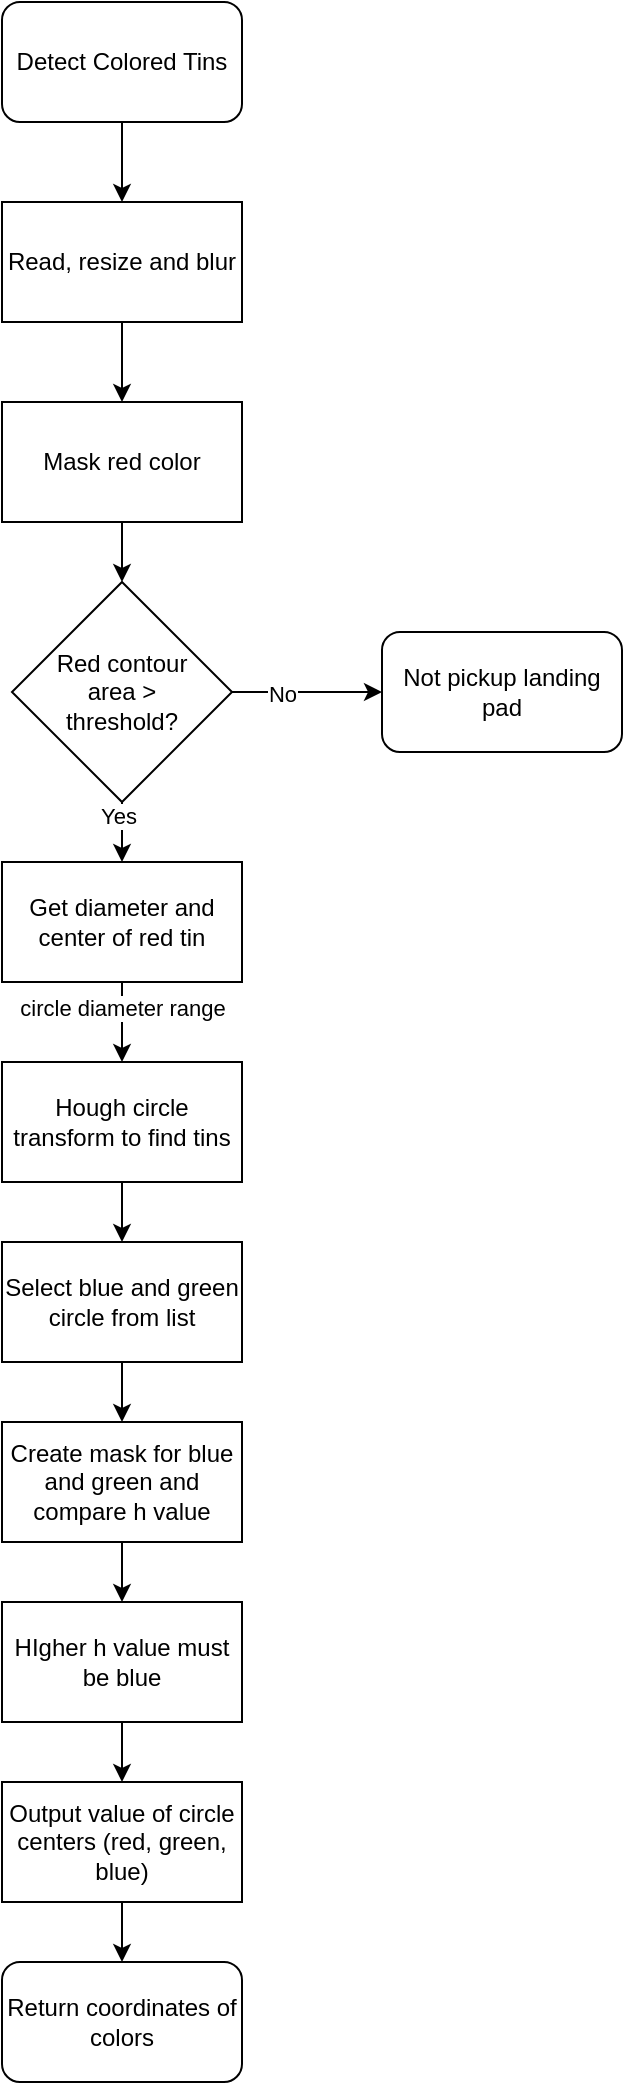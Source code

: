 <mxfile version="23.1.5" type="device">
  <diagram name="Page-1" id="g5MLLPP2zOzyP6G0n9aK">
    <mxGraphModel dx="1364" dy="843" grid="1" gridSize="10" guides="1" tooltips="1" connect="1" arrows="1" fold="1" page="1" pageScale="1" pageWidth="850" pageHeight="1100" math="0" shadow="0">
      <root>
        <mxCell id="0" />
        <mxCell id="1" parent="0" />
        <mxCell id="UH5tSQ5IkfHPYWIzCg0k-3" value="" style="edgeStyle=orthogonalEdgeStyle;rounded=0;orthogonalLoop=1;jettySize=auto;html=1;" parent="1" source="UH5tSQ5IkfHPYWIzCg0k-1" target="UH5tSQ5IkfHPYWIzCg0k-2" edge="1">
          <mxGeometry relative="1" as="geometry" />
        </mxCell>
        <mxCell id="UH5tSQ5IkfHPYWIzCg0k-1" value="Detect Colored Tins" style="rounded=1;whiteSpace=wrap;html=1;" parent="1" vertex="1">
          <mxGeometry x="365" y="60" width="120" height="60" as="geometry" />
        </mxCell>
        <mxCell id="UH5tSQ5IkfHPYWIzCg0k-5" value="" style="edgeStyle=orthogonalEdgeStyle;rounded=0;orthogonalLoop=1;jettySize=auto;html=1;" parent="1" source="UH5tSQ5IkfHPYWIzCg0k-2" target="UH5tSQ5IkfHPYWIzCg0k-4" edge="1">
          <mxGeometry relative="1" as="geometry" />
        </mxCell>
        <mxCell id="UH5tSQ5IkfHPYWIzCg0k-2" value="Read, resize and blur" style="rounded=0;whiteSpace=wrap;html=1;" parent="1" vertex="1">
          <mxGeometry x="365" y="160" width="120" height="60" as="geometry" />
        </mxCell>
        <mxCell id="UH5tSQ5IkfHPYWIzCg0k-7" value="" style="edgeStyle=orthogonalEdgeStyle;rounded=0;orthogonalLoop=1;jettySize=auto;html=1;" parent="1" source="UH5tSQ5IkfHPYWIzCg0k-4" target="UH5tSQ5IkfHPYWIzCg0k-6" edge="1">
          <mxGeometry relative="1" as="geometry" />
        </mxCell>
        <mxCell id="UH5tSQ5IkfHPYWIzCg0k-4" value="Mask red color" style="whiteSpace=wrap;html=1;rounded=0;" parent="1" vertex="1">
          <mxGeometry x="365" y="260" width="120" height="60" as="geometry" />
        </mxCell>
        <mxCell id="UH5tSQ5IkfHPYWIzCg0k-9" value="" style="edgeStyle=orthogonalEdgeStyle;rounded=0;orthogonalLoop=1;jettySize=auto;html=1;" parent="1" source="UH5tSQ5IkfHPYWIzCg0k-6" edge="1">
          <mxGeometry relative="1" as="geometry">
            <mxPoint x="555" y="405" as="targetPoint" />
          </mxGeometry>
        </mxCell>
        <mxCell id="UH5tSQ5IkfHPYWIzCg0k-10" value="No" style="edgeLabel;html=1;align=center;verticalAlign=middle;resizable=0;points=[];" parent="UH5tSQ5IkfHPYWIzCg0k-9" vertex="1" connectable="0">
          <mxGeometry x="-0.333" y="-1" relative="1" as="geometry">
            <mxPoint as="offset" />
          </mxGeometry>
        </mxCell>
        <mxCell id="UH5tSQ5IkfHPYWIzCg0k-12" value="" style="edgeStyle=orthogonalEdgeStyle;rounded=0;orthogonalLoop=1;jettySize=auto;html=1;entryX=0.5;entryY=0;entryDx=0;entryDy=0;" parent="1" source="UH5tSQ5IkfHPYWIzCg0k-6" target="f2Ir-QtyHdZG_n7zoX0C-1" edge="1">
          <mxGeometry relative="1" as="geometry" />
        </mxCell>
        <mxCell id="UH5tSQ5IkfHPYWIzCg0k-24" value="Yes" style="edgeLabel;html=1;align=center;verticalAlign=middle;resizable=0;points=[];" parent="UH5tSQ5IkfHPYWIzCg0k-12" vertex="1" connectable="0">
          <mxGeometry x="-0.72" y="-2" relative="1" as="geometry">
            <mxPoint as="offset" />
          </mxGeometry>
        </mxCell>
        <mxCell id="UH5tSQ5IkfHPYWIzCg0k-6" value="Red contour &lt;br&gt;area &amp;gt; &lt;br&gt;threshold?" style="rhombus;whiteSpace=wrap;html=1;" parent="1" vertex="1">
          <mxGeometry x="370" y="350" width="110" height="110" as="geometry" />
        </mxCell>
        <mxCell id="UH5tSQ5IkfHPYWIzCg0k-8" value="Not pickup landing pad" style="rounded=1;whiteSpace=wrap;html=1;" parent="1" vertex="1">
          <mxGeometry x="555" y="375" width="120" height="60" as="geometry" />
        </mxCell>
        <mxCell id="UH5tSQ5IkfHPYWIzCg0k-14" value="" style="edgeStyle=orthogonalEdgeStyle;rounded=0;orthogonalLoop=1;jettySize=auto;html=1;" parent="1" source="UH5tSQ5IkfHPYWIzCg0k-11" target="UH5tSQ5IkfHPYWIzCg0k-13" edge="1">
          <mxGeometry relative="1" as="geometry" />
        </mxCell>
        <mxCell id="UH5tSQ5IkfHPYWIzCg0k-11" value="Hough circle transform to find tins" style="rounded=0;whiteSpace=wrap;html=1;" parent="1" vertex="1">
          <mxGeometry x="365" y="590" width="120" height="60" as="geometry" />
        </mxCell>
        <mxCell id="UH5tSQ5IkfHPYWIzCg0k-16" value="" style="edgeStyle=orthogonalEdgeStyle;rounded=0;orthogonalLoop=1;jettySize=auto;html=1;" parent="1" source="UH5tSQ5IkfHPYWIzCg0k-13" target="UH5tSQ5IkfHPYWIzCg0k-15" edge="1">
          <mxGeometry relative="1" as="geometry" />
        </mxCell>
        <mxCell id="UH5tSQ5IkfHPYWIzCg0k-13" value="Select blue and green circle from list" style="rounded=0;whiteSpace=wrap;html=1;" parent="1" vertex="1">
          <mxGeometry x="365" y="680" width="120" height="60" as="geometry" />
        </mxCell>
        <mxCell id="UH5tSQ5IkfHPYWIzCg0k-18" value="" style="edgeStyle=orthogonalEdgeStyle;rounded=0;orthogonalLoop=1;jettySize=auto;html=1;" parent="1" source="UH5tSQ5IkfHPYWIzCg0k-15" target="UH5tSQ5IkfHPYWIzCg0k-17" edge="1">
          <mxGeometry relative="1" as="geometry" />
        </mxCell>
        <mxCell id="UH5tSQ5IkfHPYWIzCg0k-15" value="Create mask for blue and green and compare h value" style="rounded=0;whiteSpace=wrap;html=1;" parent="1" vertex="1">
          <mxGeometry x="365" y="770" width="120" height="60" as="geometry" />
        </mxCell>
        <mxCell id="UH5tSQ5IkfHPYWIzCg0k-20" value="" style="edgeStyle=orthogonalEdgeStyle;rounded=0;orthogonalLoop=1;jettySize=auto;html=1;" parent="1" source="UH5tSQ5IkfHPYWIzCg0k-17" target="UH5tSQ5IkfHPYWIzCg0k-19" edge="1">
          <mxGeometry relative="1" as="geometry" />
        </mxCell>
        <mxCell id="UH5tSQ5IkfHPYWIzCg0k-17" value="HIgher h value must be blue" style="rounded=0;whiteSpace=wrap;html=1;" parent="1" vertex="1">
          <mxGeometry x="365" y="860" width="120" height="60" as="geometry" />
        </mxCell>
        <mxCell id="UH5tSQ5IkfHPYWIzCg0k-23" value="" style="edgeStyle=orthogonalEdgeStyle;rounded=0;orthogonalLoop=1;jettySize=auto;html=1;" parent="1" source="UH5tSQ5IkfHPYWIzCg0k-19" target="UH5tSQ5IkfHPYWIzCg0k-22" edge="1">
          <mxGeometry relative="1" as="geometry" />
        </mxCell>
        <mxCell id="UH5tSQ5IkfHPYWIzCg0k-19" value="Output value of circle centers (red, green, blue)" style="rounded=0;whiteSpace=wrap;html=1;" parent="1" vertex="1">
          <mxGeometry x="365" y="950" width="120" height="60" as="geometry" />
        </mxCell>
        <mxCell id="UH5tSQ5IkfHPYWIzCg0k-22" value="Return coordinates of colors" style="rounded=1;whiteSpace=wrap;html=1;" parent="1" vertex="1">
          <mxGeometry x="365" y="1040" width="120" height="60" as="geometry" />
        </mxCell>
        <mxCell id="f2Ir-QtyHdZG_n7zoX0C-2" value="" style="edgeStyle=orthogonalEdgeStyle;rounded=0;orthogonalLoop=1;jettySize=auto;html=1;" edge="1" parent="1" source="f2Ir-QtyHdZG_n7zoX0C-1" target="UH5tSQ5IkfHPYWIzCg0k-11">
          <mxGeometry relative="1" as="geometry" />
        </mxCell>
        <mxCell id="f2Ir-QtyHdZG_n7zoX0C-5" value="circle diameter range" style="edgeLabel;html=1;align=center;verticalAlign=middle;resizable=0;points=[];" vertex="1" connectable="0" parent="f2Ir-QtyHdZG_n7zoX0C-2">
          <mxGeometry x="-0.35" relative="1" as="geometry">
            <mxPoint as="offset" />
          </mxGeometry>
        </mxCell>
        <mxCell id="f2Ir-QtyHdZG_n7zoX0C-1" value="Get diameter and center of red tin" style="rounded=0;whiteSpace=wrap;html=1;" vertex="1" parent="1">
          <mxGeometry x="365" y="490" width="120" height="60" as="geometry" />
        </mxCell>
      </root>
    </mxGraphModel>
  </diagram>
</mxfile>
